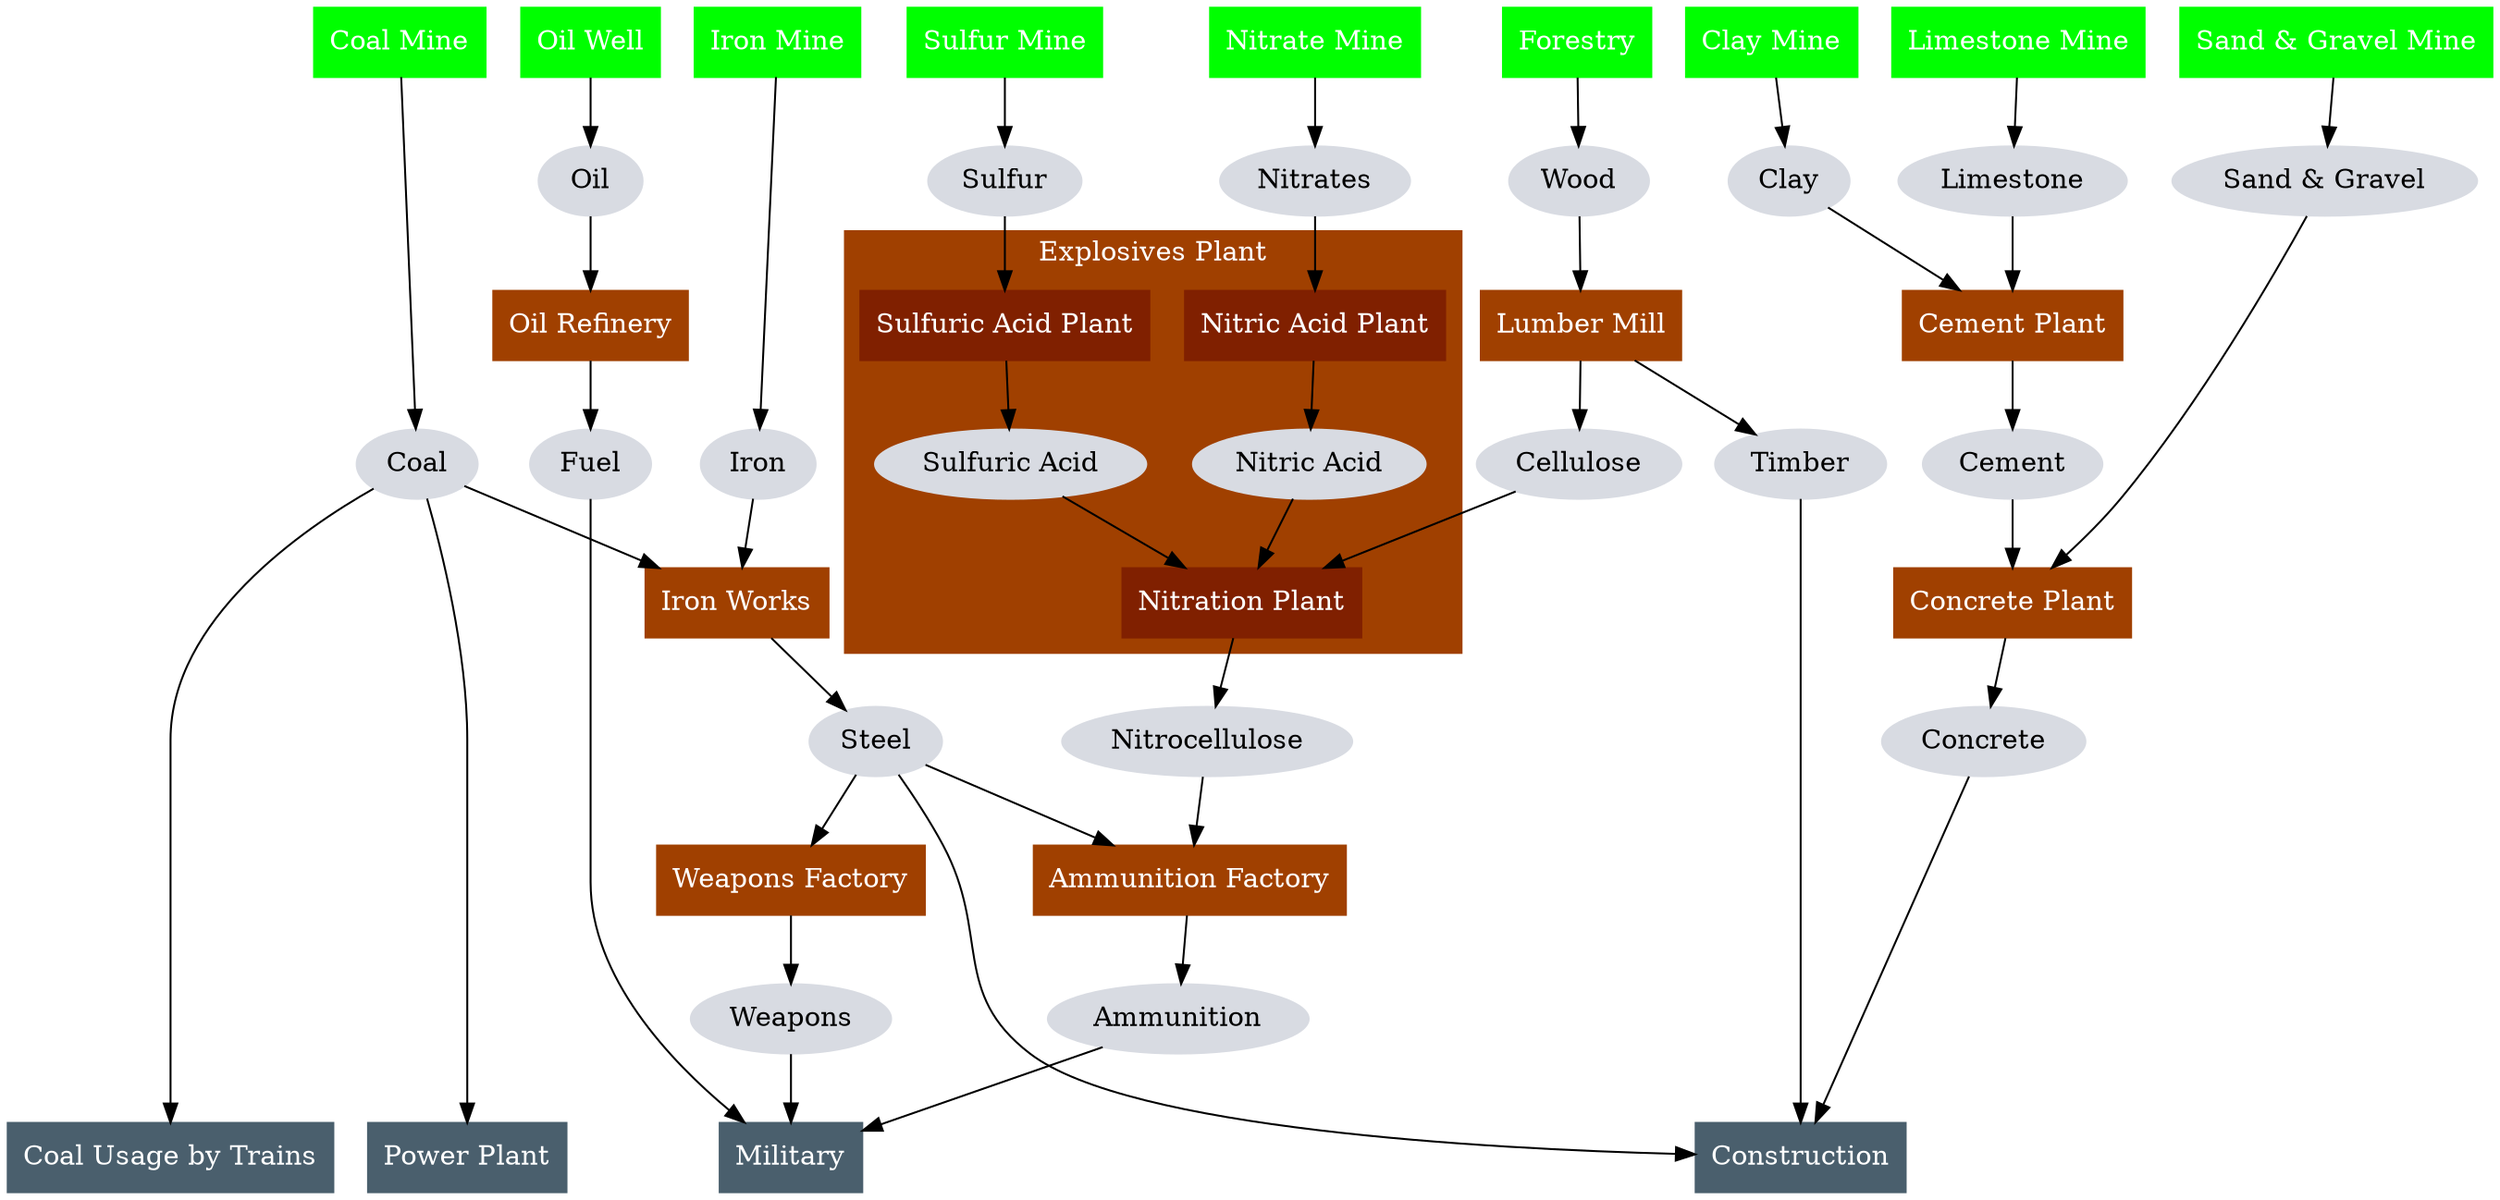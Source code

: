 digraph G {
    node [style = filled, fontcolor = white];

    # Raw materials extraction
    node [shape = box, color = green];
    CoalMine [label = "Coal Mine"];
    IronMine [label = "Iron Mine"];
    Forestry [label = "Forestry"];
    SulfurMine [label = "Sulfur Mine"];
    NitrateMine [label = "Nitrate Mine"];
    OilWell [label = "Oil Well"];
    LimestoneMine [label = "Limestone Mine"];
    ClayMine [label = "Clay Mine"];
    SandAndGravelMine [label = "Sand & Gravel Mine"];
    { rank = same; CoalMine; IronMine; Forestry; SulfurMine; NitrateMine; OilWell; LimestoneMine; ClayMine; SandAndGravelMine; }

    node [shape = box, color = "#a04000"];
    # https://en.wikipedia.org/wiki/Basic_oxygen_steelmaking
    IronWorks [label = "Iron Works"];
    WeaponsFactory [label = "Weapons Factory"];
    LumberMill [label = "Lumber Mill"];
    AmmunitionFactory [label = "Ammunition Factory"];
    OilRefinery [label = "Oil Refinery"];
    CementPlant [label = "Cement Plant"];
    ConcretePlant [label = "Concrete Plant"];

    subgraph cluster_ExplosivesPlant {
        # This is being built together as otherwise it becomes too much micro-management
        style = filled;
        color = "#a04000";
        fontcolor = white;
        label = "Explosives Plant";
        node [shape = box, color = "#802000", fontcolor = white];

        NitricAcidPlant [label = "Nitric Acid Plant"];
        SulfuricAcidPlant [label = "Sulfuric Acid Plant"];
        NitrationPlant [label = "Nitration Plant"];

        node [shape = ellipse, color = "#D8DBE2", fontcolor = black, style = filled];
        NitricAcid [label = "Nitric Acid"];
        SulfuricAcid [label = "Sulfuric Acid"];
    }

    # Final consumers
    node [shape = box, color = "#4A5F6D"];
    Construction [label = "Construction"];
    Military [label = "Military"];
    CoalUsageByTrains [label = "Coal Usage by Trains"]
    PowerPlant [label = "Power Plant"];
    { rank = same; Construction; Military; CoalUsageByTrains; PowerPlant; }

    node [shape = ellipse, color = "#D8DBE2", fontcolor = black];
    Coal [label = "Coal"];
    Iron [label = "Iron"];
    Oil [label = "Oil"];
    Fuel [label = "Fuel"];
    Nitrates [label = "Nitrates"];
    Sulfur [label = "Sulfur"];
    Nitrocellulose [label = "Nitrocellulose"];
    Timber [label = "Timber"];
    Cellulose [label = "Cellulose"];
    Concrete [label = "Concrete"];
    Cement [label = "Cement"];
    SandAndGravel [label = "Sand & Gravel"];
    Clay [label = "Clay"];
    Limestone [label = "Limestone"];
    Weapons [label = "Weapons"];
    Ammunition [label = "Ammunition"];
    Steel [label = "Steel"];

    CoalMine -> Coal;
    Coal -> IronWorks;
    Coal -> CoalUsageByTrains;
    Coal -> PowerPlant;

    IronMine -> Iron;
    Iron -> IronWorks;

    OilWell -> Oil;
    Oil -> OilRefinery;
    OilRefinery -> Fuel;
    Fuel -> Military;

    NitrateMine -> Nitrates;
    Nitrates -> NitricAcidPlant;

    SulfurMine -> Sulfur;
    Sulfur -> SulfuricAcidPlant;

    Forestry -> Wood;
    Wood -> LumberMill;
    LumberMill -> Cellulose;
    Cellulose -> NitrationPlant;
    LumberMill -> Timber;
    Timber -> Construction;

    NitricAcidPlant -> NitricAcid;
    NitricAcid -> NitrationPlant;

    SulfuricAcidPlant -> SulfuricAcid;
    SulfuricAcid -> NitrationPlant;

    NitrationPlant -> Nitrocellulose;
    Nitrocellulose -> AmmunitionFactory;

    AmmunitionFactory -> Ammunition;
    Ammunition -> Military;
    WeaponsFactory -> Weapons;
    Weapons -> Military;

    IronWorks -> Steel;
    Steel -> AmmunitionFactory;
    Steel -> WeaponsFactory;
    Steel -> Construction;

    LimestoneMine -> Limestone;
    Limestone -> CementPlant;

    ClayMine -> Clay;
    Clay -> CementPlant;

    CementPlant -> Cement;
    Cement -> ConcretePlant;

    SandAndGravelMine -> SandAndGravel;
    SandAndGravel -> ConcretePlant;

    ConcretePlant -> Concrete;
    Concrete -> Construction;
}
